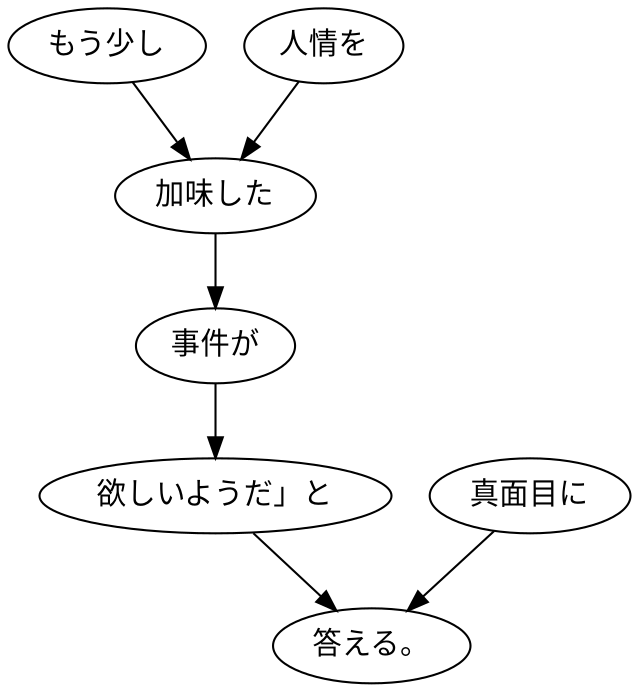 digraph graph3787 {
	node0 [label="もう少し"];
	node1 [label="人情を"];
	node2 [label="加味した"];
	node3 [label="事件が"];
	node4 [label="欲しいようだ」と"];
	node5 [label="真面目に"];
	node6 [label="答える。"];
	node0 -> node2;
	node1 -> node2;
	node2 -> node3;
	node3 -> node4;
	node4 -> node6;
	node5 -> node6;
}
